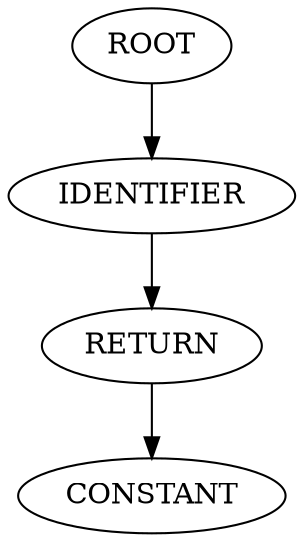 strict digraph AST {
3 [label="ROOT"];
0 [label="IDENTIFIER"];
2 [label="RETURN"];
1 [label="CONSTANT"];
3 -> 0
0 -> 2
2 -> 1
}
